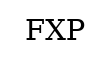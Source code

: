 Digraph TD { rankdir ="LR" 
{node  [margin=0.025 fontcolor=blue style=filled ] 
  
} 

 label = "FXP";
}